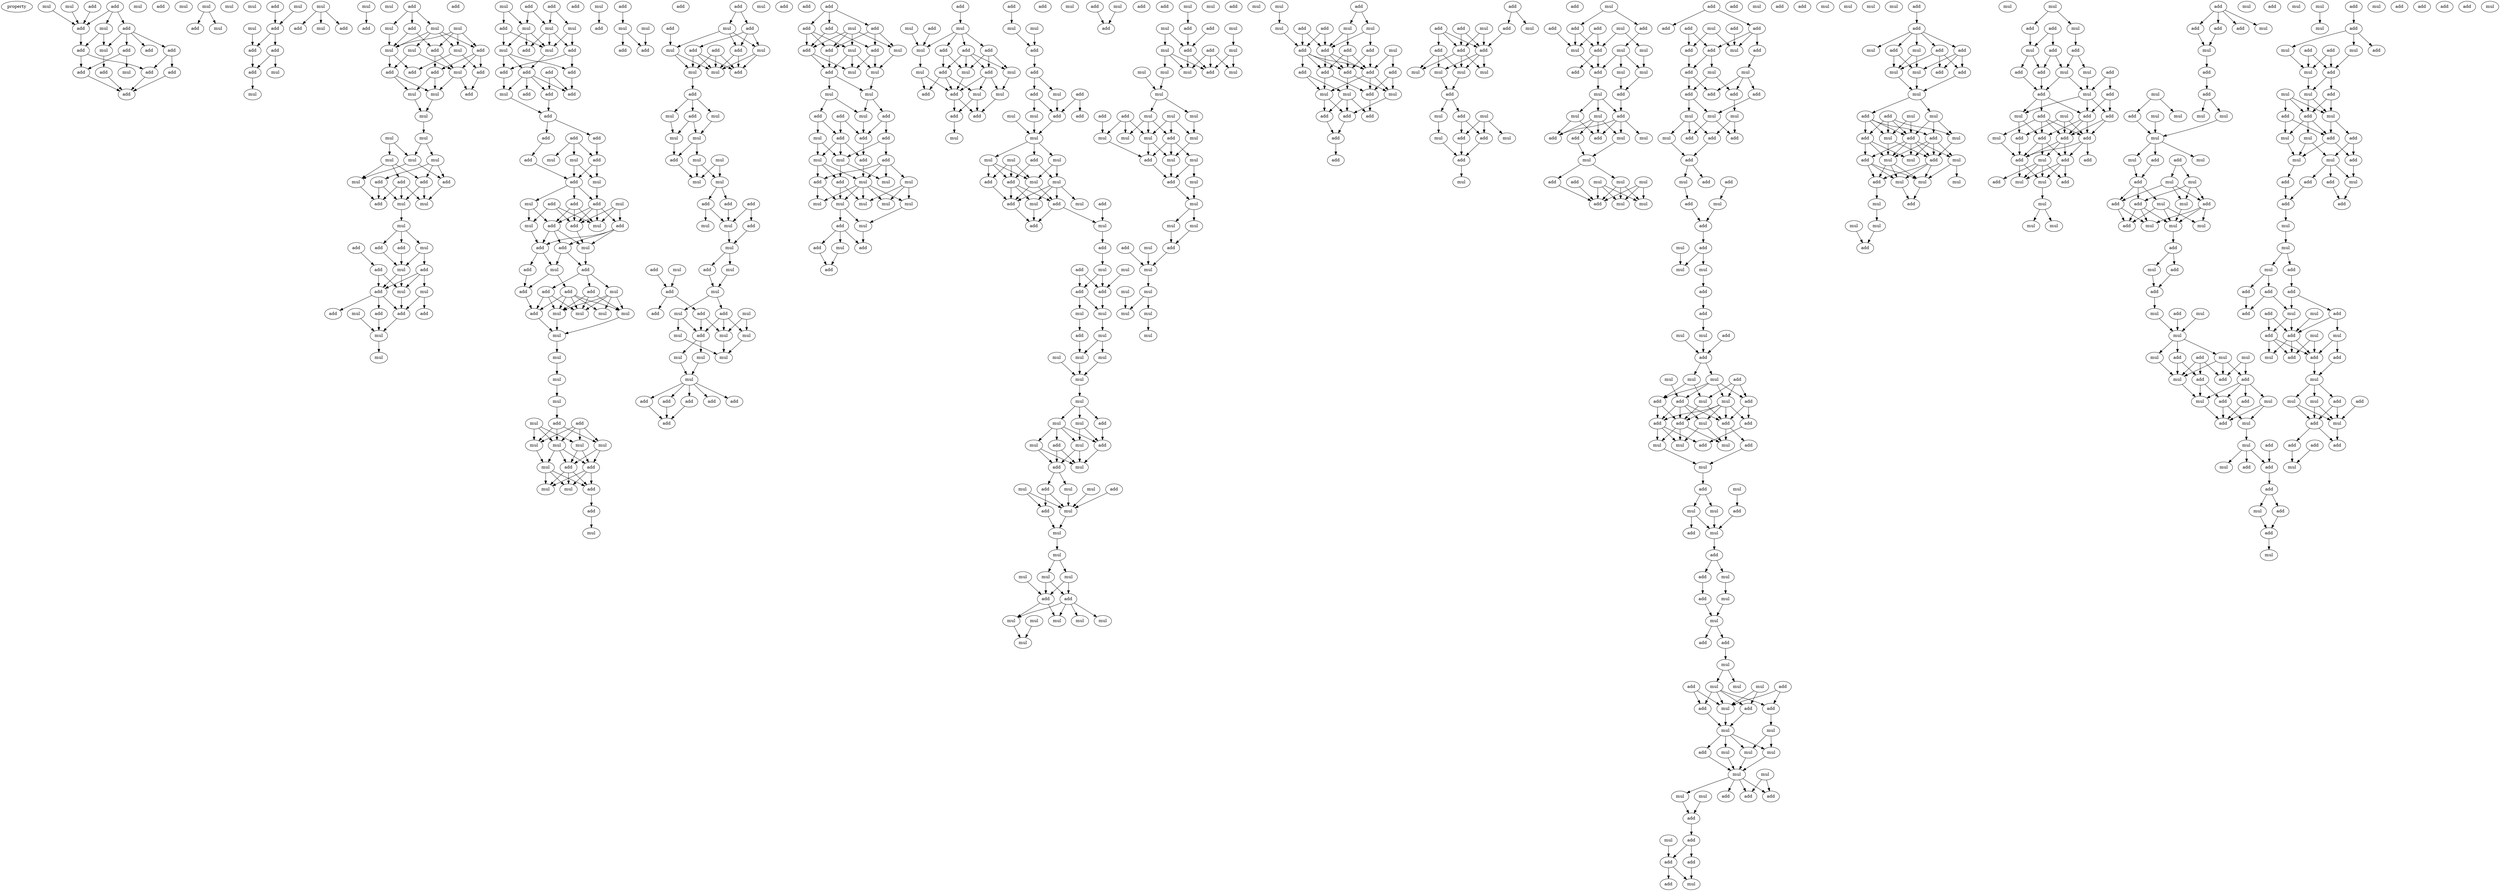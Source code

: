 digraph {
    node [fontcolor=black]
    property [mul=2,lf=1.5]
    0 [ label = add ];
    1 [ label = add ];
    2 [ label = mul ];
    3 [ label = mul ];
    4 [ label = mul ];
    5 [ label = add ];
    6 [ label = mul ];
    7 [ label = add ];
    8 [ label = add ];
    9 [ label = mul ];
    10 [ label = add ];
    11 [ label = add ];
    12 [ label = add ];
    13 [ label = mul ];
    14 [ label = add ];
    15 [ label = add ];
    16 [ label = add ];
    17 [ label = add ];
    18 [ label = add ];
    19 [ label = add ];
    20 [ label = mul ];
    21 [ label = mul ];
    22 [ label = add ];
    23 [ label = mul ];
    24 [ label = mul ];
    25 [ label = mul ];
    26 [ label = add ];
    27 [ label = mul ];
    28 [ label = mul ];
    29 [ label = add ];
    30 [ label = add ];
    31 [ label = add ];
    32 [ label = add ];
    33 [ label = mul ];
    34 [ label = mul ];
    35 [ label = mul ];
    36 [ label = add ];
    37 [ label = mul ];
    38 [ label = add ];
    39 [ label = mul ];
    40 [ label = add ];
    41 [ label = mul ];
    42 [ label = add ];
    43 [ label = add ];
    44 [ label = mul ];
    45 [ label = mul ];
    46 [ label = mul ];
    47 [ label = mul ];
    48 [ label = add ];
    49 [ label = add ];
    50 [ label = mul ];
    51 [ label = mul ];
    52 [ label = add ];
    53 [ label = add ];
    54 [ label = add ];
    55 [ label = add ];
    56 [ label = mul ];
    57 [ label = add ];
    58 [ label = mul ];
    59 [ label = mul ];
    60 [ label = mul ];
    61 [ label = mul ];
    62 [ label = mul ];
    63 [ label = mul ];
    64 [ label = mul ];
    65 [ label = mul ];
    66 [ label = add ];
    67 [ label = add ];
    68 [ label = mul ];
    69 [ label = add ];
    70 [ label = add ];
    71 [ label = mul ];
    72 [ label = add ];
    73 [ label = mul ];
    74 [ label = mul ];
    75 [ label = mul ];
    76 [ label = add ];
    77 [ label = add ];
    78 [ label = add ];
    79 [ label = add ];
    80 [ label = add ];
    81 [ label = mul ];
    82 [ label = add ];
    83 [ label = mul ];
    84 [ label = mul ];
    85 [ label = add ];
    86 [ label = mul ];
    87 [ label = add ];
    88 [ label = add ];
    89 [ label = add ];
    90 [ label = add ];
    91 [ label = mul ];
    92 [ label = mul ];
    93 [ label = mul ];
    94 [ label = add ];
    95 [ label = add ];
    96 [ label = mul ];
    97 [ label = add ];
    98 [ label = mul ];
    99 [ label = mul ];
    100 [ label = mul ];
    101 [ label = mul ];
    102 [ label = add ];
    103 [ label = add ];
    104 [ label = add ];
    105 [ label = add ];
    106 [ label = add ];
    107 [ label = add ];
    108 [ label = add ];
    109 [ label = add ];
    110 [ label = mul ];
    111 [ label = add ];
    112 [ label = add ];
    113 [ label = add ];
    114 [ label = add ];
    115 [ label = add ];
    116 [ label = mul ];
    117 [ label = add ];
    118 [ label = add ];
    119 [ label = mul ];
    120 [ label = mul ];
    121 [ label = add ];
    122 [ label = add ];
    123 [ label = mul ];
    124 [ label = mul ];
    125 [ label = add ];
    126 [ label = add ];
    127 [ label = add ];
    128 [ label = mul ];
    129 [ label = add ];
    130 [ label = add ];
    131 [ label = mul ];
    132 [ label = add ];
    133 [ label = add ];
    134 [ label = mul ];
    135 [ label = add ];
    136 [ label = add ];
    137 [ label = mul ];
    138 [ label = add ];
    139 [ label = add ];
    140 [ label = add ];
    141 [ label = add ];
    142 [ label = mul ];
    143 [ label = mul ];
    144 [ label = mul ];
    145 [ label = add ];
    146 [ label = mul ];
    147 [ label = mul ];
    148 [ label = mul ];
    149 [ label = add ];
    150 [ label = mul ];
    151 [ label = mul ];
    152 [ label = add ];
    153 [ label = mul ];
    154 [ label = mul ];
    155 [ label = mul ];
    156 [ label = add ];
    157 [ label = add ];
    158 [ label = mul ];
    159 [ label = mul ];
    160 [ label = mul ];
    161 [ label = mul ];
    162 [ label = add ];
    163 [ label = add ];
    164 [ label = mul ];
    165 [ label = mul ];
    166 [ label = mul ];
    167 [ label = add ];
    168 [ label = add ];
    169 [ label = mul ];
    170 [ label = add ];
    171 [ label = add ];
    172 [ label = mul ];
    173 [ label = mul ];
    174 [ label = add ];
    175 [ label = add ];
    176 [ label = add ];
    177 [ label = add ];
    178 [ label = mul ];
    179 [ label = add ];
    180 [ label = add ];
    181 [ label = mul ];
    182 [ label = add ];
    183 [ label = add ];
    184 [ label = mul ];
    185 [ label = mul ];
    186 [ label = mul ];
    187 [ label = add ];
    188 [ label = add ];
    189 [ label = mul ];
    190 [ label = mul ];
    191 [ label = add ];
    192 [ label = mul ];
    193 [ label = mul ];
    194 [ label = mul ];
    195 [ label = mul ];
    196 [ label = add ];
    197 [ label = add ];
    198 [ label = mul ];
    199 [ label = mul ];
    200 [ label = mul ];
    201 [ label = add ];
    202 [ label = add ];
    203 [ label = add ];
    204 [ label = add ];
    205 [ label = mul ];
    206 [ label = add ];
    207 [ label = mul ];
    208 [ label = mul ];
    209 [ label = add ];
    210 [ label = add ];
    211 [ label = mul ];
    212 [ label = mul ];
    213 [ label = add ];
    214 [ label = mul ];
    215 [ label = add ];
    216 [ label = mul ];
    217 [ label = add ];
    218 [ label = mul ];
    219 [ label = add ];
    220 [ label = add ];
    221 [ label = mul ];
    222 [ label = mul ];
    223 [ label = mul ];
    224 [ label = mul ];
    225 [ label = mul ];
    226 [ label = mul ];
    227 [ label = mul ];
    228 [ label = add ];
    229 [ label = add ];
    230 [ label = add ];
    231 [ label = add ];
    232 [ label = add ];
    233 [ label = add ];
    234 [ label = add ];
    235 [ label = add ];
    236 [ label = add ];
    237 [ label = mul ];
    238 [ label = add ];
    239 [ label = add ];
    240 [ label = add ];
    241 [ label = mul ];
    242 [ label = mul ];
    243 [ label = add ];
    244 [ label = add ];
    245 [ label = mul ];
    246 [ label = mul ];
    247 [ label = mul ];
    248 [ label = mul ];
    249 [ label = mul ];
    250 [ label = add ];
    251 [ label = add ];
    252 [ label = add ];
    253 [ label = mul ];
    254 [ label = add ];
    255 [ label = add ];
    256 [ label = add ];
    257 [ label = mul ];
    258 [ label = add ];
    259 [ label = add ];
    260 [ label = mul ];
    261 [ label = add ];
    262 [ label = mul ];
    263 [ label = add ];
    264 [ label = mul ];
    265 [ label = mul ];
    266 [ label = mul ];
    267 [ label = mul ];
    268 [ label = mul ];
    269 [ label = mul ];
    270 [ label = mul ];
    271 [ label = mul ];
    272 [ label = add ];
    273 [ label = mul ];
    274 [ label = add ];
    275 [ label = add ];
    276 [ label = add ];
    277 [ label = add ];
    278 [ label = add ];
    279 [ label = mul ];
    280 [ label = mul ];
    281 [ label = add ];
    282 [ label = add ];
    283 [ label = mul ];
    284 [ label = add ];
    285 [ label = add ];
    286 [ label = mul ];
    287 [ label = mul ];
    288 [ label = mul ];
    289 [ label = add ];
    290 [ label = add ];
    291 [ label = add ];
    292 [ label = mul ];
    293 [ label = mul ];
    294 [ label = add ];
    295 [ label = add ];
    296 [ label = add ];
    297 [ label = add ];
    298 [ label = mul ];
    299 [ label = mul ];
    300 [ label = mul ];
    301 [ label = mul ];
    302 [ label = add ];
    303 [ label = add ];
    304 [ label = mul ];
    305 [ label = add ];
    306 [ label = mul ];
    307 [ label = add ];
    308 [ label = add ];
    309 [ label = add ];
    310 [ label = mul ];
    311 [ label = mul ];
    312 [ label = add ];
    313 [ label = add ];
    314 [ label = mul ];
    315 [ label = mul ];
    316 [ label = mul ];
    317 [ label = mul ];
    318 [ label = add ];
    319 [ label = mul ];
    320 [ label = mul ];
    321 [ label = add ];
    322 [ label = add ];
    323 [ label = add ];
    324 [ label = add ];
    325 [ label = mul ];
    326 [ label = mul ];
    327 [ label = add ];
    328 [ label = add ];
    329 [ label = mul ];
    330 [ label = add ];
    331 [ label = add ];
    332 [ label = mul ];
    333 [ label = mul ];
    334 [ label = add ];
    335 [ label = add ];
    336 [ label = mul ];
    337 [ label = mul ];
    338 [ label = mul ];
    339 [ label = add ];
    340 [ label = mul ];
    341 [ label = mul ];
    342 [ label = add ];
    343 [ label = mul ];
    344 [ label = mul ];
    345 [ label = mul ];
    346 [ label = mul ];
    347 [ label = add ];
    348 [ label = mul ];
    349 [ label = add ];
    350 [ label = mul ];
    351 [ label = add ];
    352 [ label = mul ];
    353 [ label = mul ];
    354 [ label = add ];
    355 [ label = add ];
    356 [ label = mul ];
    357 [ label = mul ];
    358 [ label = add ];
    359 [ label = mul ];
    360 [ label = add ];
    361 [ label = mul ];
    362 [ label = mul ];
    363 [ label = add ];
    364 [ label = mul ];
    365 [ label = mul ];
    366 [ label = mul ];
    367 [ label = mul ];
    368 [ label = add ];
    369 [ label = add ];
    370 [ label = mul ];
    371 [ label = mul ];
    372 [ label = mul ];
    373 [ label = mul ];
    374 [ label = mul ];
    375 [ label = mul ];
    376 [ label = mul ];
    377 [ label = mul ];
    378 [ label = mul ];
    379 [ label = add ];
    380 [ label = add ];
    381 [ label = mul ];
    382 [ label = add ];
    383 [ label = add ];
    384 [ label = mul ];
    385 [ label = mul ];
    386 [ label = mul ];
    387 [ label = mul ];
    388 [ label = add ];
    389 [ label = mul ];
    390 [ label = mul ];
    391 [ label = add ];
    392 [ label = mul ];
    393 [ label = mul ];
    394 [ label = mul ];
    395 [ label = add ];
    396 [ label = mul ];
    397 [ label = mul ];
    398 [ label = mul ];
    399 [ label = add ];
    400 [ label = mul ];
    401 [ label = mul ];
    402 [ label = mul ];
    403 [ label = add ];
    404 [ label = mul ];
    405 [ label = add ];
    406 [ label = mul ];
    407 [ label = mul ];
    408 [ label = mul ];
    409 [ label = mul ];
    410 [ label = add ];
    411 [ label = mul ];
    412 [ label = add ];
    413 [ label = add ];
    414 [ label = mul ];
    415 [ label = mul ];
    416 [ label = mul ];
    417 [ label = mul ];
    418 [ label = mul ];
    419 [ label = mul ];
    420 [ label = mul ];
    421 [ label = mul ];
    422 [ label = add ];
    423 [ label = mul ];
    424 [ label = add ];
    425 [ label = mul ];
    426 [ label = mul ];
    427 [ label = add ];
    428 [ label = add ];
    429 [ label = add ];
    430 [ label = mul ];
    431 [ label = add ];
    432 [ label = add ];
    433 [ label = add ];
    434 [ label = add ];
    435 [ label = add ];
    436 [ label = add ];
    437 [ label = add ];
    438 [ label = mul ];
    439 [ label = mul ];
    440 [ label = mul ];
    441 [ label = add ];
    442 [ label = add ];
    443 [ label = add ];
    444 [ label = add ];
    445 [ label = add ];
    446 [ label = add ];
    447 [ label = add ];
    448 [ label = add ];
    449 [ label = add ];
    450 [ label = mul ];
    451 [ label = mul ];
    452 [ label = add ];
    453 [ label = add ];
    454 [ label = add ];
    455 [ label = add ];
    456 [ label = mul ];
    457 [ label = mul ];
    458 [ label = mul ];
    459 [ label = mul ];
    460 [ label = add ];
    461 [ label = mul ];
    462 [ label = mul ];
    463 [ label = add ];
    464 [ label = mul ];
    465 [ label = add ];
    466 [ label = mul ];
    467 [ label = add ];
    468 [ label = add ];
    469 [ label = add ];
    470 [ label = mul ];
    471 [ label = mul ];
    472 [ label = add ];
    473 [ label = add ];
    474 [ label = add ];
    475 [ label = add ];
    476 [ label = mul ];
    477 [ label = mul ];
    478 [ label = mul ];
    479 [ label = mul ];
    480 [ label = add ];
    481 [ label = add ];
    482 [ label = mul ];
    483 [ label = add ];
    484 [ label = mul ];
    485 [ label = mul ];
    486 [ label = add ];
    487 [ label = mul ];
    488 [ label = mul ];
    489 [ label = add ];
    490 [ label = add ];
    491 [ label = mul ];
    492 [ label = add ];
    493 [ label = add ];
    494 [ label = mul ];
    495 [ label = mul ];
    496 [ label = mul ];
    497 [ label = add ];
    498 [ label = mul ];
    499 [ label = mul ];
    500 [ label = add ];
    501 [ label = mul ];
    502 [ label = add ];
    503 [ label = mul ];
    504 [ label = add ];
    505 [ label = add ];
    506 [ label = add ];
    507 [ label = add ];
    508 [ label = add ];
    509 [ label = mul ];
    510 [ label = add ];
    511 [ label = add ];
    512 [ label = add ];
    513 [ label = mul ];
    514 [ label = add ];
    515 [ label = mul ];
    516 [ label = mul ];
    517 [ label = add ];
    518 [ label = add ];
    519 [ label = add ];
    520 [ label = add ];
    521 [ label = add ];
    522 [ label = mul ];
    523 [ label = mul ];
    524 [ label = mul ];
    525 [ label = add ];
    526 [ label = add ];
    527 [ label = mul ];
    528 [ label = add ];
    529 [ label = add ];
    530 [ label = mul ];
    531 [ label = add ];
    532 [ label = add ];
    533 [ label = add ];
    534 [ label = mul ];
    535 [ label = add ];
    536 [ label = mul ];
    537 [ label = add ];
    538 [ label = add ];
    539 [ label = mul ];
    540 [ label = mul ];
    541 [ label = mul ];
    542 [ label = add ];
    543 [ label = add ];
    544 [ label = mul ];
    545 [ label = mul ];
    546 [ label = add ];
    547 [ label = add ];
    548 [ label = add ];
    549 [ label = mul ];
    550 [ label = add ];
    551 [ label = mul ];
    552 [ label = mul ];
    553 [ label = mul ];
    554 [ label = mul ];
    555 [ label = add ];
    556 [ label = add ];
    557 [ label = add ];
    558 [ label = add ];
    559 [ label = add ];
    560 [ label = mul ];
    561 [ label = add ];
    562 [ label = add ];
    563 [ label = add ];
    564 [ label = mul ];
    565 [ label = mul ];
    566 [ label = mul ];
    567 [ label = add ];
    568 [ label = mul ];
    569 [ label = mul ];
    570 [ label = add ];
    571 [ label = mul ];
    572 [ label = mul ];
    573 [ label = add ];
    574 [ label = mul ];
    575 [ label = add ];
    576 [ label = mul ];
    577 [ label = add ];
    578 [ label = mul ];
    579 [ label = add ];
    580 [ label = add ];
    581 [ label = mul ];
    582 [ label = mul ];
    583 [ label = mul ];
    584 [ label = add ];
    585 [ label = add ];
    586 [ label = mul ];
    587 [ label = mul ];
    588 [ label = mul ];
    589 [ label = add ];
    590 [ label = mul ];
    591 [ label = mul ];
    592 [ label = add ];
    593 [ label = add ];
    594 [ label = mul ];
    595 [ label = add ];
    596 [ label = add ];
    597 [ label = mul ];
    598 [ label = mul ];
    599 [ label = add ];
    600 [ label = mul ];
    601 [ label = mul ];
    602 [ label = mul ];
    603 [ label = mul ];
    604 [ label = mul ];
    605 [ label = mul ];
    606 [ label = mul ];
    607 [ label = add ];
    608 [ label = add ];
    609 [ label = add ];
    610 [ label = add ];
    611 [ label = mul ];
    612 [ label = mul ];
    613 [ label = add ];
    614 [ label = add ];
    615 [ label = add ];
    616 [ label = mul ];
    617 [ label = add ];
    618 [ label = add ];
    619 [ label = add ];
    620 [ label = mul ];
    621 [ label = mul ];
    622 [ label = add ];
    623 [ label = add ];
    624 [ label = add ];
    625 [ label = add ];
    626 [ label = mul ];
    627 [ label = add ];
    628 [ label = mul ];
    629 [ label = mul ];
    630 [ label = add ];
    631 [ label = add ];
    632 [ label = mul ];
    633 [ label = mul ];
    634 [ label = mul ];
    635 [ label = mul ];
    636 [ label = add ];
    637 [ label = add ];
    638 [ label = mul ];
    639 [ label = add ];
    640 [ label = mul ];
    641 [ label = add ];
    642 [ label = mul ];
    643 [ label = mul ];
    644 [ label = add ];
    645 [ label = add ];
    646 [ label = mul ];
    647 [ label = mul ];
    648 [ label = mul ];
    649 [ label = add ];
    650 [ label = mul ];
    651 [ label = mul ];
    652 [ label = mul ];
    653 [ label = add ];
    654 [ label = mul ];
    655 [ label = add ];
    656 [ label = add ];
    657 [ label = mul ];
    658 [ label = add ];
    659 [ label = add ];
    660 [ label = mul ];
    661 [ label = add ];
    662 [ label = mul ];
    663 [ label = add ];
    664 [ label = add ];
    665 [ label = mul ];
    666 [ label = mul ];
    667 [ label = add ];
    668 [ label = add ];
    669 [ label = mul ];
    670 [ label = add ];
    671 [ label = add ];
    672 [ label = mul ];
    673 [ label = add ];
    674 [ label = add ];
    675 [ label = mul ];
    676 [ label = add ];
    677 [ label = add ];
    678 [ label = add ];
    679 [ label = add ];
    680 [ label = add ];
    681 [ label = add ];
    682 [ label = mul ];
    683 [ label = mul ];
    684 [ label = add ];
    685 [ label = add ];
    686 [ label = mul ];
    687 [ label = mul ];
    688 [ label = mul ];
    689 [ label = mul ];
    690 [ label = add ];
    691 [ label = add ];
    692 [ label = add ];
    693 [ label = mul ];
    694 [ label = add ];
    695 [ label = mul ];
    696 [ label = add ];
    697 [ label = add ];
    698 [ label = mul ];
    699 [ label = mul ];
    700 [ label = add ];
    701 [ label = mul ];
    702 [ label = mul ];
    703 [ label = mul ];
    704 [ label = mul ];
    705 [ label = mul ];
    706 [ label = mul ];
    707 [ label = add ];
    708 [ label = add ];
    709 [ label = add ];
    710 [ label = mul ];
    711 [ label = mul ];
    712 [ label = mul ];
    713 [ label = add ];
    714 [ label = add ];
    715 [ label = add ];
    716 [ label = mul ];
    717 [ label = mul ];
    718 [ label = mul ];
    719 [ label = mul ];
    720 [ label = add ];
    721 [ label = add ];
    722 [ label = mul ];
    723 [ label = add ];
    724 [ label = add ];
    725 [ label = mul ];
    726 [ label = mul ];
    727 [ label = add ];
    728 [ label = add ];
    729 [ label = mul ];
    730 [ label = mul ];
    731 [ label = add ];
    732 [ label = mul ];
    733 [ label = add ];
    734 [ label = mul ];
    735 [ label = mul ];
    736 [ label = add ];
    737 [ label = mul ];
    738 [ label = add ];
    739 [ label = add ];
    740 [ label = mul ];
    741 [ label = add ];
    742 [ label = mul ];
    743 [ label = mul ];
    744 [ label = add ];
    745 [ label = mul ];
    746 [ label = add ];
    747 [ label = mul ];
    748 [ label = add ];
    749 [ label = add ];
    750 [ label = add ];
    751 [ label = mul ];
    752 [ label = add ];
    753 [ label = mul ];
    754 [ label = add ];
    755 [ label = add ];
    756 [ label = mul ];
    757 [ label = mul ];
    758 [ label = mul ];
    759 [ label = add ];
    760 [ label = add ];
    761 [ label = add ];
    762 [ label = mul ];
    763 [ label = add ];
    764 [ label = mul ];
    765 [ label = add ];
    766 [ label = mul ];
    767 [ label = add ];
    768 [ label = mul ];
    769 [ label = add ];
    770 [ label = mul ];
    771 [ label = add ];
    772 [ label = add ];
    773 [ label = mul ];
    774 [ label = add ];
    775 [ label = mul ];
    776 [ label = mul ];
    777 [ label = add ];
    778 [ label = mul ];
    779 [ label = add ];
    780 [ label = mul ];
    781 [ label = add ];
    782 [ label = add ];
    783 [ label = mul ];
    784 [ label = add ];
    785 [ label = add ];
    786 [ label = add ];
    787 [ label = mul ];
    788 [ label = mul ];
    789 [ label = add ];
    790 [ label = mul ];
    791 [ label = add ];
    792 [ label = mul ];
    793 [ label = add ];
    794 [ label = add ];
    795 [ label = add ];
    796 [ label = add ];
    797 [ label = add ];
    798 [ label = mul ];
    799 [ label = add ];
    800 [ label = mul ];
    801 [ label = add ];
    802 [ label = add ];
    803 [ label = add ];
    804 [ label = mul ];
    805 [ label = mul ];
    806 [ label = add ];
    807 [ label = add ];
    808 [ label = add ];
    809 [ label = mul ];
    810 [ label = mul ];
    811 [ label = add ];
    812 [ label = add ];
    813 [ label = mul ];
    814 [ label = mul ];
    815 [ label = add ];
    816 [ label = mul ];
    817 [ label = add ];
    818 [ label = add ];
    819 [ label = add ];
    820 [ label = add ];
    821 [ label = add ];
    822 [ label = mul ];
    823 [ label = mul ];
    0 -> 5 [ name = 0 ];
    0 -> 6 [ name = 1 ];
    0 -> 7 [ name = 2 ];
    1 -> 7 [ name = 3 ];
    3 -> 7 [ name = 4 ];
    4 -> 7 [ name = 5 ];
    5 -> 8 [ name = 6 ];
    5 -> 9 [ name = 7 ];
    5 -> 10 [ name = 8 ];
    5 -> 12 [ name = 9 ];
    6 -> 9 [ name = 10 ];
    6 -> 11 [ name = 11 ];
    7 -> 11 [ name = 12 ];
    8 -> 13 [ name = 13 ];
    8 -> 16 [ name = 14 ];
    9 -> 17 [ name = 15 ];
    10 -> 14 [ name = 16 ];
    10 -> 15 [ name = 17 ];
    11 -> 14 [ name = 18 ];
    11 -> 16 [ name = 19 ];
    14 -> 18 [ name = 20 ];
    15 -> 18 [ name = 21 ];
    16 -> 18 [ name = 22 ];
    17 -> 18 [ name = 23 ];
    21 -> 22 [ name = 24 ];
    21 -> 24 [ name = 25 ];
    26 -> 29 [ name = 26 ];
    27 -> 29 [ name = 27 ];
    28 -> 30 [ name = 28 ];
    29 -> 30 [ name = 29 ];
    29 -> 31 [ name = 30 ];
    30 -> 32 [ name = 31 ];
    31 -> 32 [ name = 32 ];
    31 -> 33 [ name = 33 ];
    32 -> 35 [ name = 34 ];
    34 -> 36 [ name = 35 ];
    34 -> 37 [ name = 36 ];
    34 -> 38 [ name = 37 ];
    39 -> 40 [ name = 38 ];
    42 -> 43 [ name = 39 ];
    42 -> 44 [ name = 40 ];
    42 -> 46 [ name = 41 ];
    43 -> 48 [ name = 42 ];
    43 -> 51 [ name = 43 ];
    44 -> 51 [ name = 44 ];
    45 -> 48 [ name = 45 ];
    45 -> 49 [ name = 46 ];
    45 -> 50 [ name = 47 ];
    45 -> 51 [ name = 48 ];
    46 -> 47 [ name = 49 ];
    46 -> 49 [ name = 50 ];
    46 -> 50 [ name = 51 ];
    46 -> 51 [ name = 52 ];
    47 -> 55 [ name = 53 ];
    47 -> 56 [ name = 54 ];
    48 -> 54 [ name = 55 ];
    48 -> 56 [ name = 56 ];
    49 -> 52 [ name = 57 ];
    49 -> 54 [ name = 58 ];
    49 -> 56 [ name = 59 ];
    50 -> 52 [ name = 60 ];
    50 -> 53 [ name = 61 ];
    51 -> 53 [ name = 62 ];
    51 -> 55 [ name = 63 ];
    52 -> 57 [ name = 64 ];
    54 -> 58 [ name = 65 ];
    54 -> 59 [ name = 66 ];
    55 -> 58 [ name = 67 ];
    55 -> 59 [ name = 68 ];
    56 -> 57 [ name = 69 ];
    56 -> 58 [ name = 70 ];
    58 -> 60 [ name = 71 ];
    59 -> 60 [ name = 72 ];
    60 -> 62 [ name = 73 ];
    61 -> 63 [ name = 74 ];
    61 -> 64 [ name = 75 ];
    62 -> 64 [ name = 76 ];
    62 -> 65 [ name = 77 ];
    63 -> 66 [ name = 78 ];
    63 -> 67 [ name = 79 ];
    63 -> 68 [ name = 80 ];
    64 -> 68 [ name = 81 ];
    64 -> 69 [ name = 82 ];
    65 -> 66 [ name = 83 ];
    65 -> 69 [ name = 84 ];
    65 -> 70 [ name = 85 ];
    66 -> 71 [ name = 86 ];
    66 -> 73 [ name = 87 ];
    67 -> 71 [ name = 88 ];
    67 -> 72 [ name = 89 ];
    67 -> 73 [ name = 90 ];
    68 -> 72 [ name = 91 ];
    69 -> 71 [ name = 92 ];
    70 -> 72 [ name = 93 ];
    70 -> 73 [ name = 94 ];
    73 -> 74 [ name = 95 ];
    74 -> 75 [ name = 96 ];
    74 -> 77 [ name = 97 ];
    74 -> 79 [ name = 98 ];
    75 -> 80 [ name = 99 ];
    75 -> 81 [ name = 100 ];
    76 -> 82 [ name = 101 ];
    77 -> 81 [ name = 102 ];
    79 -> 81 [ name = 103 ];
    80 -> 83 [ name = 104 ];
    80 -> 84 [ name = 105 ];
    80 -> 85 [ name = 106 ];
    81 -> 84 [ name = 107 ];
    81 -> 85 [ name = 108 ];
    82 -> 84 [ name = 109 ];
    82 -> 85 [ name = 110 ];
    83 -> 88 [ name = 111 ];
    83 -> 89 [ name = 112 ];
    84 -> 89 [ name = 113 ];
    85 -> 87 [ name = 114 ];
    85 -> 89 [ name = 115 ];
    85 -> 90 [ name = 116 ];
    86 -> 91 [ name = 117 ];
    87 -> 91 [ name = 118 ];
    89 -> 91 [ name = 119 ];
    91 -> 92 [ name = 120 ];
    93 -> 96 [ name = 121 ];
    93 -> 97 [ name = 122 ];
    94 -> 98 [ name = 123 ];
    94 -> 99 [ name = 124 ];
    95 -> 96 [ name = 125 ];
    95 -> 98 [ name = 126 ];
    96 -> 100 [ name = 127 ];
    96 -> 101 [ name = 128 ];
    96 -> 102 [ name = 129 ];
    97 -> 100 [ name = 130 ];
    97 -> 101 [ name = 131 ];
    98 -> 101 [ name = 132 ];
    98 -> 102 [ name = 133 ];
    98 -> 103 [ name = 134 ];
    99 -> 101 [ name = 135 ];
    99 -> 103 [ name = 136 ];
    100 -> 104 [ name = 137 ];
    100 -> 105 [ name = 138 ];
    100 -> 107 [ name = 139 ];
    101 -> 107 [ name = 140 ];
    103 -> 104 [ name = 141 ];
    103 -> 105 [ name = 142 ];
    104 -> 110 [ name = 143 ];
    105 -> 109 [ name = 144 ];
    106 -> 108 [ name = 145 ];
    106 -> 109 [ name = 146 ];
    107 -> 108 [ name = 147 ];
    107 -> 109 [ name = 148 ];
    107 -> 110 [ name = 149 ];
    107 -> 111 [ name = 150 ];
    108 -> 112 [ name = 151 ];
    110 -> 112 [ name = 152 ];
    112 -> 113 [ name = 153 ];
    112 -> 114 [ name = 154 ];
    113 -> 117 [ name = 155 ];
    114 -> 118 [ name = 156 ];
    115 -> 116 [ name = 157 ];
    115 -> 117 [ name = 158 ];
    115 -> 119 [ name = 159 ];
    116 -> 120 [ name = 160 ];
    116 -> 121 [ name = 161 ];
    117 -> 120 [ name = 162 ];
    117 -> 121 [ name = 163 ];
    118 -> 121 [ name = 164 ];
    120 -> 125 [ name = 165 ];
    121 -> 122 [ name = 166 ];
    121 -> 124 [ name = 167 ];
    121 -> 125 [ name = 168 ];
    122 -> 127 [ name = 169 ];
    122 -> 129 [ name = 170 ];
    122 -> 131 [ name = 171 ];
    123 -> 127 [ name = 172 ];
    123 -> 130 [ name = 173 ];
    123 -> 131 [ name = 174 ];
    124 -> 128 [ name = 175 ];
    124 -> 129 [ name = 176 ];
    125 -> 127 [ name = 177 ];
    125 -> 129 [ name = 178 ];
    125 -> 130 [ name = 179 ];
    125 -> 131 [ name = 180 ];
    126 -> 127 [ name = 181 ];
    126 -> 128 [ name = 182 ];
    126 -> 131 [ name = 183 ];
    127 -> 134 [ name = 184 ];
    128 -> 132 [ name = 185 ];
    129 -> 132 [ name = 186 ];
    129 -> 133 [ name = 187 ];
    129 -> 134 [ name = 188 ];
    130 -> 132 [ name = 189 ];
    130 -> 133 [ name = 190 ];
    130 -> 134 [ name = 191 ];
    132 -> 136 [ name = 192 ];
    132 -> 137 [ name = 193 ];
    133 -> 135 [ name = 194 ];
    133 -> 137 [ name = 195 ];
    134 -> 135 [ name = 196 ];
    135 -> 138 [ name = 197 ];
    135 -> 139 [ name = 198 ];
    135 -> 142 [ name = 199 ];
    136 -> 140 [ name = 200 ];
    137 -> 140 [ name = 201 ];
    137 -> 141 [ name = 202 ];
    138 -> 143 [ name = 203 ];
    138 -> 145 [ name = 204 ];
    138 -> 147 [ name = 205 ];
    139 -> 143 [ name = 206 ];
    139 -> 144 [ name = 207 ];
    139 -> 147 [ name = 208 ];
    140 -> 145 [ name = 209 ];
    141 -> 143 [ name = 210 ];
    141 -> 144 [ name = 211 ];
    141 -> 145 [ name = 212 ];
    141 -> 146 [ name = 213 ];
    141 -> 147 [ name = 214 ];
    142 -> 143 [ name = 215 ];
    142 -> 144 [ name = 216 ];
    142 -> 146 [ name = 217 ];
    142 -> 147 [ name = 218 ];
    144 -> 148 [ name = 219 ];
    145 -> 148 [ name = 220 ];
    147 -> 148 [ name = 221 ];
    148 -> 150 [ name = 222 ];
    150 -> 153 [ name = 223 ];
    151 -> 152 [ name = 224 ];
    153 -> 154 [ name = 225 ];
    154 -> 156 [ name = 226 ];
    155 -> 158 [ name = 227 ];
    155 -> 159 [ name = 228 ];
    155 -> 160 [ name = 229 ];
    156 -> 159 [ name = 230 ];
    156 -> 160 [ name = 231 ];
    156 -> 161 [ name = 232 ];
    157 -> 158 [ name = 233 ];
    157 -> 159 [ name = 234 ];
    157 -> 160 [ name = 235 ];
    157 -> 161 [ name = 236 ];
    158 -> 162 [ name = 237 ];
    158 -> 163 [ name = 238 ];
    159 -> 162 [ name = 239 ];
    159 -> 163 [ name = 240 ];
    159 -> 164 [ name = 241 ];
    160 -> 164 [ name = 242 ];
    161 -> 162 [ name = 243 ];
    161 -> 163 [ name = 244 ];
    162 -> 165 [ name = 245 ];
    162 -> 166 [ name = 246 ];
    162 -> 167 [ name = 247 ];
    163 -> 165 [ name = 248 ];
    163 -> 166 [ name = 249 ];
    163 -> 167 [ name = 250 ];
    164 -> 165 [ name = 251 ];
    164 -> 166 [ name = 252 ];
    164 -> 167 [ name = 253 ];
    167 -> 168 [ name = 254 ];
    168 -> 169 [ name = 255 ];
    170 -> 173 [ name = 256 ];
    172 -> 175 [ name = 257 ];
    173 -> 174 [ name = 258 ];
    173 -> 175 [ name = 259 ];
    176 -> 178 [ name = 260 ];
    176 -> 179 [ name = 261 ];
    177 -> 181 [ name = 262 ];
    178 -> 180 [ name = 263 ];
    178 -> 181 [ name = 264 ];
    178 -> 184 [ name = 265 ];
    179 -> 180 [ name = 266 ];
    179 -> 183 [ name = 267 ];
    179 -> 184 [ name = 268 ];
    180 -> 185 [ name = 269 ];
    180 -> 187 [ name = 270 ];
    181 -> 185 [ name = 271 ];
    181 -> 186 [ name = 272 ];
    182 -> 185 [ name = 273 ];
    182 -> 186 [ name = 274 ];
    182 -> 187 [ name = 275 ];
    183 -> 185 [ name = 276 ];
    183 -> 186 [ name = 277 ];
    183 -> 187 [ name = 278 ];
    184 -> 185 [ name = 279 ];
    184 -> 187 [ name = 280 ];
    186 -> 188 [ name = 281 ];
    188 -> 189 [ name = 282 ];
    188 -> 191 [ name = 283 ];
    188 -> 192 [ name = 284 ];
    189 -> 194 [ name = 285 ];
    191 -> 193 [ name = 286 ];
    191 -> 194 [ name = 287 ];
    192 -> 193 [ name = 288 ];
    193 -> 196 [ name = 289 ];
    194 -> 196 [ name = 290 ];
    194 -> 198 [ name = 291 ];
    195 -> 199 [ name = 292 ];
    195 -> 200 [ name = 293 ];
    196 -> 200 [ name = 294 ];
    198 -> 199 [ name = 295 ];
    198 -> 200 [ name = 296 ];
    199 -> 201 [ name = 297 ];
    199 -> 203 [ name = 298 ];
    201 -> 207 [ name = 299 ];
    202 -> 204 [ name = 300 ];
    202 -> 207 [ name = 301 ];
    203 -> 205 [ name = 302 ];
    203 -> 207 [ name = 303 ];
    204 -> 208 [ name = 304 ];
    207 -> 208 [ name = 305 ];
    208 -> 210 [ name = 306 ];
    208 -> 212 [ name = 307 ];
    209 -> 213 [ name = 308 ];
    210 -> 214 [ name = 309 ];
    211 -> 213 [ name = 310 ];
    212 -> 214 [ name = 311 ];
    213 -> 217 [ name = 312 ];
    213 -> 219 [ name = 313 ];
    214 -> 215 [ name = 314 ];
    214 -> 216 [ name = 315 ];
    215 -> 220 [ name = 316 ];
    215 -> 221 [ name = 317 ];
    215 -> 222 [ name = 318 ];
    216 -> 220 [ name = 319 ];
    216 -> 223 [ name = 320 ];
    218 -> 221 [ name = 321 ];
    218 -> 222 [ name = 322 ];
    219 -> 220 [ name = 323 ];
    219 -> 222 [ name = 324 ];
    220 -> 224 [ name = 325 ];
    220 -> 226 [ name = 326 ];
    221 -> 225 [ name = 327 ];
    222 -> 225 [ name = 328 ];
    223 -> 225 [ name = 329 ];
    224 -> 227 [ name = 330 ];
    226 -> 227 [ name = 331 ];
    227 -> 228 [ name = 332 ];
    227 -> 229 [ name = 333 ];
    227 -> 230 [ name = 334 ];
    227 -> 231 [ name = 335 ];
    227 -> 232 [ name = 336 ];
    228 -> 233 [ name = 337 ];
    231 -> 233 [ name = 338 ];
    232 -> 233 [ name = 339 ];
    234 -> 235 [ name = 340 ];
    234 -> 236 [ name = 341 ];
    234 -> 238 [ name = 342 ];
    235 -> 239 [ name = 343 ];
    235 -> 240 [ name = 344 ];
    235 -> 242 [ name = 345 ];
    236 -> 240 [ name = 346 ];
    236 -> 243 [ name = 347 ];
    237 -> 239 [ name = 348 ];
    237 -> 241 [ name = 349 ];
    237 -> 242 [ name = 350 ];
    237 -> 243 [ name = 351 ];
    238 -> 239 [ name = 352 ];
    238 -> 241 [ name = 353 ];
    238 -> 243 [ name = 354 ];
    239 -> 244 [ name = 355 ];
    240 -> 245 [ name = 356 ];
    240 -> 246 [ name = 357 ];
    241 -> 244 [ name = 358 ];
    241 -> 245 [ name = 359 ];
    241 -> 246 [ name = 360 ];
    242 -> 246 [ name = 361 ];
    243 -> 244 [ name = 362 ];
    243 -> 245 [ name = 363 ];
    244 -> 247 [ name = 364 ];
    244 -> 248 [ name = 365 ];
    246 -> 247 [ name = 366 ];
    247 -> 249 [ name = 367 ];
    247 -> 252 [ name = 368 ];
    248 -> 249 [ name = 369 ];
    248 -> 250 [ name = 370 ];
    249 -> 254 [ name = 371 ];
    250 -> 253 [ name = 372 ];
    250 -> 255 [ name = 373 ];
    251 -> 254 [ name = 374 ];
    251 -> 255 [ name = 375 ];
    252 -> 254 [ name = 376 ];
    252 -> 256 [ name = 377 ];
    253 -> 257 [ name = 378 ];
    253 -> 260 [ name = 379 ];
    254 -> 259 [ name = 380 ];
    255 -> 257 [ name = 381 ];
    255 -> 259 [ name = 382 ];
    255 -> 260 [ name = 383 ];
    256 -> 258 [ name = 384 ];
    256 -> 260 [ name = 385 ];
    257 -> 261 [ name = 386 ];
    257 -> 263 [ name = 387 ];
    257 -> 264 [ name = 388 ];
    258 -> 261 [ name = 389 ];
    258 -> 262 [ name = 390 ];
    258 -> 264 [ name = 391 ];
    258 -> 265 [ name = 392 ];
    259 -> 264 [ name = 393 ];
    260 -> 262 [ name = 394 ];
    260 -> 263 [ name = 395 ];
    261 -> 266 [ name = 396 ];
    261 -> 270 [ name = 397 ];
    263 -> 267 [ name = 398 ];
    263 -> 270 [ name = 399 ];
    264 -> 266 [ name = 400 ];
    264 -> 267 [ name = 401 ];
    264 -> 268 [ name = 402 ];
    264 -> 269 [ name = 403 ];
    264 -> 270 [ name = 404 ];
    265 -> 267 [ name = 405 ];
    265 -> 268 [ name = 406 ];
    265 -> 269 [ name = 407 ];
    268 -> 271 [ name = 408 ];
    270 -> 271 [ name = 409 ];
    270 -> 272 [ name = 410 ];
    271 -> 274 [ name = 411 ];
    272 -> 273 [ name = 412 ];
    272 -> 274 [ name = 413 ];
    272 -> 275 [ name = 414 ];
    273 -> 276 [ name = 415 ];
    275 -> 276 [ name = 416 ];
    277 -> 279 [ name = 417 ];
    278 -> 283 [ name = 418 ];
    279 -> 281 [ name = 419 ];
    279 -> 282 [ name = 420 ];
    279 -> 283 [ name = 421 ];
    279 -> 284 [ name = 422 ];
    280 -> 283 [ name = 423 ];
    281 -> 288 [ name = 424 ];
    281 -> 289 [ name = 425 ];
    282 -> 285 [ name = 426 ];
    282 -> 286 [ name = 427 ];
    282 -> 288 [ name = 428 ];
    282 -> 289 [ name = 429 ];
    283 -> 287 [ name = 430 ];
    284 -> 285 [ name = 431 ];
    284 -> 286 [ name = 432 ];
    284 -> 288 [ name = 433 ];
    285 -> 290 [ name = 434 ];
    285 -> 292 [ name = 435 ];
    285 -> 293 [ name = 436 ];
    286 -> 292 [ name = 437 ];
    287 -> 290 [ name = 438 ];
    287 -> 291 [ name = 439 ];
    288 -> 290 [ name = 440 ];
    289 -> 290 [ name = 441 ];
    289 -> 291 [ name = 442 ];
    289 -> 293 [ name = 443 ];
    290 -> 294 [ name = 444 ];
    290 -> 295 [ name = 445 ];
    292 -> 294 [ name = 446 ];
    293 -> 294 [ name = 447 ];
    293 -> 295 [ name = 448 ];
    295 -> 298 [ name = 449 ];
    296 -> 299 [ name = 450 ];
    299 -> 302 [ name = 451 ];
    300 -> 302 [ name = 452 ];
    302 -> 305 [ name = 453 ];
    303 -> 307 [ name = 454 ];
    304 -> 307 [ name = 455 ];
    305 -> 306 [ name = 456 ];
    305 -> 309 [ name = 457 ];
    306 -> 312 [ name = 458 ];
    308 -> 312 [ name = 459 ];
    308 -> 313 [ name = 460 ];
    309 -> 311 [ name = 461 ];
    309 -> 312 [ name = 462 ];
    310 -> 314 [ name = 463 ];
    311 -> 314 [ name = 464 ];
    312 -> 314 [ name = 465 ];
    314 -> 316 [ name = 466 ];
    314 -> 317 [ name = 467 ];
    314 -> 318 [ name = 468 ];
    315 -> 319 [ name = 469 ];
    315 -> 321 [ name = 470 ];
    315 -> 322 [ name = 471 ];
    316 -> 319 [ name = 472 ];
    316 -> 320 [ name = 473 ];
    317 -> 319 [ name = 474 ];
    317 -> 321 [ name = 475 ];
    317 -> 322 [ name = 476 ];
    318 -> 320 [ name = 477 ];
    318 -> 322 [ name = 478 ];
    319 -> 324 [ name = 479 ];
    319 -> 327 [ name = 480 ];
    320 -> 324 [ name = 481 ];
    320 -> 325 [ name = 482 ];
    320 -> 326 [ name = 483 ];
    320 -> 327 [ name = 484 ];
    321 -> 324 [ name = 485 ];
    322 -> 324 [ name = 486 ];
    322 -> 325 [ name = 487 ];
    322 -> 327 [ name = 488 ];
    323 -> 329 [ name = 489 ];
    324 -> 328 [ name = 490 ];
    325 -> 328 [ name = 491 ];
    327 -> 328 [ name = 492 ];
    327 -> 329 [ name = 493 ];
    329 -> 330 [ name = 494 ];
    330 -> 332 [ name = 495 ];
    331 -> 334 [ name = 496 ];
    331 -> 335 [ name = 497 ];
    332 -> 334 [ name = 498 ];
    332 -> 335 [ name = 499 ];
    333 -> 335 [ name = 500 ];
    334 -> 336 [ name = 501 ];
    334 -> 337 [ name = 502 ];
    335 -> 337 [ name = 503 ];
    336 -> 339 [ name = 504 ];
    337 -> 338 [ name = 505 ];
    338 -> 341 [ name = 506 ];
    338 -> 343 [ name = 507 ];
    339 -> 343 [ name = 508 ];
    340 -> 344 [ name = 509 ];
    341 -> 344 [ name = 510 ];
    343 -> 344 [ name = 511 ];
    344 -> 345 [ name = 512 ];
    345 -> 346 [ name = 513 ];
    345 -> 347 [ name = 514 ];
    345 -> 348 [ name = 515 ];
    346 -> 349 [ name = 516 ];
    346 -> 350 [ name = 517 ];
    346 -> 351 [ name = 518 ];
    346 -> 352 [ name = 519 ];
    347 -> 349 [ name = 520 ];
    348 -> 349 [ name = 521 ];
    348 -> 352 [ name = 522 ];
    349 -> 353 [ name = 523 ];
    350 -> 353 [ name = 524 ];
    350 -> 354 [ name = 525 ];
    351 -> 353 [ name = 526 ];
    351 -> 354 [ name = 527 ];
    352 -> 353 [ name = 528 ];
    352 -> 354 [ name = 529 ];
    354 -> 357 [ name = 530 ];
    354 -> 358 [ name = 531 ];
    355 -> 361 [ name = 532 ];
    356 -> 361 [ name = 533 ];
    357 -> 361 [ name = 534 ];
    358 -> 360 [ name = 535 ];
    358 -> 361 [ name = 536 ];
    359 -> 360 [ name = 537 ];
    359 -> 361 [ name = 538 ];
    360 -> 362 [ name = 539 ];
    361 -> 362 [ name = 540 ];
    362 -> 364 [ name = 541 ];
    364 -> 365 [ name = 542 ];
    364 -> 367 [ name = 543 ];
    365 -> 368 [ name = 544 ];
    365 -> 369 [ name = 545 ];
    366 -> 368 [ name = 546 ];
    367 -> 368 [ name = 547 ];
    367 -> 369 [ name = 548 ];
    368 -> 372 [ name = 549 ];
    368 -> 374 [ name = 550 ];
    369 -> 370 [ name = 551 ];
    369 -> 372 [ name = 552 ];
    369 -> 373 [ name = 553 ];
    369 -> 374 [ name = 554 ];
    371 -> 375 [ name = 555 ];
    372 -> 375 [ name = 556 ];
    376 -> 379 [ name = 557 ];
    377 -> 383 [ name = 558 ];
    377 -> 384 [ name = 559 ];
    378 -> 381 [ name = 560 ];
    379 -> 383 [ name = 561 ];
    380 -> 383 [ name = 562 ];
    381 -> 387 [ name = 563 ];
    381 -> 388 [ name = 564 ];
    382 -> 385 [ name = 565 ];
    382 -> 387 [ name = 566 ];
    382 -> 388 [ name = 567 ];
    383 -> 385 [ name = 568 ];
    383 -> 388 [ name = 569 ];
    384 -> 385 [ name = 570 ];
    384 -> 386 [ name = 571 ];
    384 -> 388 [ name = 572 ];
    386 -> 390 [ name = 573 ];
    389 -> 390 [ name = 574 ];
    390 -> 392 [ name = 575 ];
    390 -> 394 [ name = 576 ];
    391 -> 396 [ name = 577 ];
    391 -> 397 [ name = 578 ];
    391 -> 400 [ name = 579 ];
    392 -> 398 [ name = 580 ];
    393 -> 396 [ name = 581 ];
    393 -> 398 [ name = 582 ];
    393 -> 399 [ name = 583 ];
    394 -> 396 [ name = 584 ];
    394 -> 399 [ name = 585 ];
    394 -> 400 [ name = 586 ];
    395 -> 397 [ name = 587 ];
    396 -> 402 [ name = 588 ];
    396 -> 403 [ name = 589 ];
    397 -> 403 [ name = 590 ];
    398 -> 402 [ name = 591 ];
    399 -> 401 [ name = 592 ];
    399 -> 402 [ name = 593 ];
    399 -> 403 [ name = 594 ];
    401 -> 404 [ name = 595 ];
    401 -> 405 [ name = 596 ];
    402 -> 405 [ name = 597 ];
    403 -> 405 [ name = 598 ];
    404 -> 407 [ name = 599 ];
    405 -> 407 [ name = 600 ];
    407 -> 408 [ name = 601 ];
    407 -> 409 [ name = 602 ];
    408 -> 413 [ name = 603 ];
    409 -> 413 [ name = 604 ];
    410 -> 414 [ name = 605 ];
    411 -> 414 [ name = 606 ];
    413 -> 414 [ name = 607 ];
    414 -> 417 [ name = 608 ];
    415 -> 419 [ name = 609 ];
    417 -> 418 [ name = 610 ];
    417 -> 419 [ name = 611 ];
    418 -> 420 [ name = 612 ];
    421 -> 426 [ name = 613 ];
    422 -> 423 [ name = 614 ];
    422 -> 425 [ name = 615 ];
    423 -> 428 [ name = 616 ];
    423 -> 432 [ name = 617 ];
    424 -> 428 [ name = 618 ];
    424 -> 431 [ name = 619 ];
    425 -> 428 [ name = 620 ];
    425 -> 429 [ name = 621 ];
    426 -> 431 [ name = 622 ];
    427 -> 428 [ name = 623 ];
    427 -> 431 [ name = 624 ];
    428 -> 433 [ name = 625 ];
    428 -> 434 [ name = 626 ];
    428 -> 435 [ name = 627 ];
    429 -> 434 [ name = 628 ];
    429 -> 435 [ name = 629 ];
    430 -> 435 [ name = 630 ];
    430 -> 437 [ name = 631 ];
    431 -> 433 [ name = 632 ];
    431 -> 434 [ name = 633 ];
    431 -> 435 [ name = 634 ];
    431 -> 436 [ name = 635 ];
    432 -> 433 [ name = 636 ];
    432 -> 434 [ name = 637 ];
    432 -> 435 [ name = 638 ];
    433 -> 440 [ name = 639 ];
    433 -> 441 [ name = 640 ];
    434 -> 438 [ name = 641 ];
    434 -> 439 [ name = 642 ];
    435 -> 439 [ name = 643 ];
    435 -> 440 [ name = 644 ];
    435 -> 441 [ name = 645 ];
    436 -> 438 [ name = 646 ];
    436 -> 440 [ name = 647 ];
    437 -> 439 [ name = 648 ];
    437 -> 441 [ name = 649 ];
    438 -> 442 [ name = 650 ];
    438 -> 443 [ name = 651 ];
    438 -> 444 [ name = 652 ];
    439 -> 443 [ name = 653 ];
    440 -> 443 [ name = 654 ];
    440 -> 444 [ name = 655 ];
    441 -> 442 [ name = 656 ];
    443 -> 445 [ name = 657 ];
    444 -> 445 [ name = 658 ];
    445 -> 446 [ name = 659 ];
    447 -> 450 [ name = 660 ];
    447 -> 452 [ name = 661 ];
    448 -> 454 [ name = 662 ];
    448 -> 455 [ name = 663 ];
    449 -> 453 [ name = 664 ];
    449 -> 454 [ name = 665 ];
    449 -> 455 [ name = 666 ];
    451 -> 454 [ name = 667 ];
    451 -> 455 [ name = 668 ];
    452 -> 455 [ name = 669 ];
    453 -> 457 [ name = 670 ];
    453 -> 458 [ name = 671 ];
    453 -> 459 [ name = 672 ];
    454 -> 456 [ name = 673 ];
    454 -> 457 [ name = 674 ];
    454 -> 459 [ name = 675 ];
    455 -> 456 [ name = 676 ];
    455 -> 457 [ name = 677 ];
    455 -> 458 [ name = 678 ];
    457 -> 460 [ name = 679 ];
    458 -> 460 [ name = 680 ];
    460 -> 461 [ name = 681 ];
    460 -> 463 [ name = 682 ];
    461 -> 466 [ name = 683 ];
    462 -> 464 [ name = 684 ];
    462 -> 465 [ name = 685 ];
    462 -> 468 [ name = 686 ];
    463 -> 465 [ name = 687 ];
    463 -> 468 [ name = 688 ];
    465 -> 469 [ name = 689 ];
    466 -> 469 [ name = 690 ];
    468 -> 469 [ name = 691 ];
    469 -> 470 [ name = 692 ];
    471 -> 473 [ name = 693 ];
    471 -> 474 [ name = 694 ];
    472 -> 479 [ name = 695 ];
    473 -> 478 [ name = 696 ];
    474 -> 479 [ name = 697 ];
    474 -> 480 [ name = 698 ];
    475 -> 479 [ name = 699 ];
    475 -> 480 [ name = 700 ];
    476 -> 477 [ name = 701 ];
    476 -> 480 [ name = 702 ];
    477 -> 482 [ name = 703 ];
    478 -> 482 [ name = 704 ];
    478 -> 483 [ name = 705 ];
    478 -> 484 [ name = 706 ];
    479 -> 483 [ name = 707 ];
    480 -> 481 [ name = 708 ];
    480 -> 483 [ name = 709 ];
    482 -> 486 [ name = 710 ];
    483 -> 485 [ name = 711 ];
    484 -> 486 [ name = 712 ];
    485 -> 487 [ name = 713 ];
    485 -> 488 [ name = 714 ];
    485 -> 489 [ name = 715 ];
    486 -> 489 [ name = 716 ];
    487 -> 490 [ name = 717 ];
    487 -> 492 [ name = 718 ];
    487 -> 493 [ name = 719 ];
    487 -> 494 [ name = 720 ];
    488 -> 490 [ name = 721 ];
    488 -> 493 [ name = 722 ];
    489 -> 490 [ name = 723 ];
    489 -> 491 [ name = 724 ];
    489 -> 493 [ name = 725 ];
    489 -> 494 [ name = 726 ];
    492 -> 495 [ name = 727 ];
    494 -> 495 [ name = 728 ];
    495 -> 497 [ name = 729 ];
    495 -> 499 [ name = 730 ];
    496 -> 501 [ name = 731 ];
    496 -> 502 [ name = 732 ];
    496 -> 503 [ name = 733 ];
    497 -> 502 [ name = 734 ];
    498 -> 501 [ name = 735 ];
    498 -> 502 [ name = 736 ];
    498 -> 503 [ name = 737 ];
    499 -> 501 [ name = 738 ];
    499 -> 502 [ name = 739 ];
    499 -> 503 [ name = 740 ];
    500 -> 502 [ name = 741 ];
    504 -> 507 [ name = 742 ];
    504 -> 508 [ name = 743 ];
    505 -> 513 [ name = 744 ];
    506 -> 511 [ name = 745 ];
    506 -> 512 [ name = 746 ];
    507 -> 510 [ name = 747 ];
    507 -> 512 [ name = 748 ];
    507 -> 513 [ name = 749 ];
    509 -> 511 [ name = 750 ];
    509 -> 513 [ name = 751 ];
    510 -> 515 [ name = 752 ];
    511 -> 514 [ name = 753 ];
    512 -> 514 [ name = 754 ];
    512 -> 516 [ name = 755 ];
    514 -> 519 [ name = 756 ];
    514 -> 520 [ name = 757 ];
    515 -> 518 [ name = 758 ];
    515 -> 520 [ name = 759 ];
    515 -> 521 [ name = 760 ];
    516 -> 519 [ name = 761 ];
    516 -> 521 [ name = 762 ];
    518 -> 522 [ name = 763 ];
    519 -> 522 [ name = 764 ];
    519 -> 523 [ name = 765 ];
    521 -> 524 [ name = 766 ];
    522 -> 525 [ name = 767 ];
    522 -> 528 [ name = 768 ];
    523 -> 526 [ name = 769 ];
    523 -> 527 [ name = 770 ];
    523 -> 528 [ name = 771 ];
    524 -> 525 [ name = 772 ];
    524 -> 526 [ name = 773 ];
    526 -> 529 [ name = 774 ];
    527 -> 529 [ name = 775 ];
    529 -> 533 [ name = 776 ];
    529 -> 534 [ name = 777 ];
    532 -> 536 [ name = 778 ];
    534 -> 535 [ name = 779 ];
    535 -> 537 [ name = 780 ];
    536 -> 537 [ name = 781 ];
    537 -> 538 [ name = 782 ];
    538 -> 540 [ name = 783 ];
    538 -> 541 [ name = 784 ];
    539 -> 540 [ name = 785 ];
    541 -> 542 [ name = 786 ];
    542 -> 543 [ name = 787 ];
    543 -> 545 [ name = 788 ];
    544 -> 548 [ name = 789 ];
    545 -> 548 [ name = 790 ];
    546 -> 548 [ name = 791 ];
    548 -> 551 [ name = 792 ];
    548 -> 552 [ name = 793 ];
    549 -> 556 [ name = 794 ];
    550 -> 553 [ name = 795 ];
    550 -> 554 [ name = 796 ];
    550 -> 555 [ name = 797 ];
    551 -> 553 [ name = 798 ];
    551 -> 557 [ name = 799 ];
    552 -> 554 [ name = 800 ];
    552 -> 555 [ name = 801 ];
    552 -> 556 [ name = 802 ];
    552 -> 557 [ name = 803 ];
    553 -> 558 [ name = 804 ];
    553 -> 561 [ name = 805 ];
    554 -> 558 [ name = 806 ];
    554 -> 559 [ name = 807 ];
    554 -> 560 [ name = 808 ];
    554 -> 561 [ name = 809 ];
    554 -> 562 [ name = 810 ];
    555 -> 558 [ name = 811 ];
    555 -> 559 [ name = 812 ];
    556 -> 558 [ name = 813 ];
    556 -> 560 [ name = 814 ];
    556 -> 561 [ name = 815 ];
    556 -> 562 [ name = 816 ];
    557 -> 561 [ name = 817 ];
    557 -> 562 [ name = 818 ];
    558 -> 565 [ name = 819 ];
    558 -> 567 [ name = 820 ];
    559 -> 563 [ name = 821 ];
    560 -> 565 [ name = 822 ];
    560 -> 566 [ name = 823 ];
    561 -> 564 [ name = 824 ];
    561 -> 565 [ name = 825 ];
    561 -> 566 [ name = 826 ];
    562 -> 563 [ name = 827 ];
    562 -> 564 [ name = 828 ];
    562 -> 566 [ name = 829 ];
    564 -> 568 [ name = 830 ];
    567 -> 568 [ name = 831 ];
    568 -> 570 [ name = 832 ];
    569 -> 573 [ name = 833 ];
    570 -> 572 [ name = 834 ];
    570 -> 574 [ name = 835 ];
    572 -> 575 [ name = 836 ];
    572 -> 576 [ name = 837 ];
    573 -> 576 [ name = 838 ];
    574 -> 576 [ name = 839 ];
    576 -> 577 [ name = 840 ];
    577 -> 578 [ name = 841 ];
    577 -> 579 [ name = 842 ];
    578 -> 581 [ name = 843 ];
    579 -> 580 [ name = 844 ];
    580 -> 582 [ name = 845 ];
    581 -> 582 [ name = 846 ];
    582 -> 584 [ name = 847 ];
    582 -> 585 [ name = 848 ];
    585 -> 587 [ name = 849 ];
    587 -> 588 [ name = 850 ];
    587 -> 590 [ name = 851 ];
    589 -> 594 [ name = 852 ];
    589 -> 596 [ name = 853 ];
    590 -> 593 [ name = 854 ];
    590 -> 594 [ name = 855 ];
    590 -> 595 [ name = 856 ];
    590 -> 596 [ name = 857 ];
    591 -> 593 [ name = 858 ];
    591 -> 594 [ name = 859 ];
    592 -> 594 [ name = 860 ];
    592 -> 595 [ name = 861 ];
    593 -> 597 [ name = 862 ];
    594 -> 597 [ name = 863 ];
    595 -> 597 [ name = 864 ];
    596 -> 598 [ name = 865 ];
    597 -> 599 [ name = 866 ];
    597 -> 600 [ name = 867 ];
    597 -> 601 [ name = 868 ];
    597 -> 602 [ name = 869 ];
    598 -> 600 [ name = 870 ];
    598 -> 601 [ name = 871 ];
    599 -> 604 [ name = 872 ];
    600 -> 604 [ name = 873 ];
    601 -> 604 [ name = 874 ];
    602 -> 604 [ name = 875 ];
    603 -> 608 [ name = 876 ];
    603 -> 609 [ name = 877 ];
    604 -> 605 [ name = 878 ];
    604 -> 607 [ name = 879 ];
    604 -> 608 [ name = 880 ];
    604 -> 609 [ name = 881 ];
    605 -> 610 [ name = 882 ];
    606 -> 610 [ name = 883 ];
    610 -> 613 [ name = 884 ];
    611 -> 614 [ name = 885 ];
    613 -> 614 [ name = 886 ];
    613 -> 615 [ name = 887 ];
    614 -> 616 [ name = 888 ];
    614 -> 617 [ name = 889 ];
    615 -> 616 [ name = 890 ];
    618 -> 619 [ name = 891 ];
    619 -> 620 [ name = 892 ];
    619 -> 621 [ name = 893 ];
    619 -> 622 [ name = 894 ];
    619 -> 623 [ name = 895 ];
    619 -> 624 [ name = 896 ];
    621 -> 626 [ name = 897 ];
    621 -> 628 [ name = 898 ];
    622 -> 625 [ name = 899 ];
    622 -> 626 [ name = 900 ];
    622 -> 627 [ name = 901 ];
    623 -> 626 [ name = 902 ];
    623 -> 628 [ name = 903 ];
    624 -> 625 [ name = 904 ];
    624 -> 627 [ name = 905 ];
    624 -> 628 [ name = 906 ];
    626 -> 629 [ name = 907 ];
    627 -> 629 [ name = 908 ];
    628 -> 629 [ name = 909 ];
    629 -> 631 [ name = 910 ];
    629 -> 634 [ name = 911 ];
    630 -> 635 [ name = 912 ];
    630 -> 637 [ name = 913 ];
    630 -> 638 [ name = 914 ];
    630 -> 639 [ name = 915 ];
    631 -> 635 [ name = 916 ];
    631 -> 636 [ name = 917 ];
    631 -> 637 [ name = 918 ];
    631 -> 639 [ name = 919 ];
    633 -> 635 [ name = 920 ];
    633 -> 639 [ name = 921 ];
    634 -> 636 [ name = 922 ];
    634 -> 638 [ name = 923 ];
    634 -> 639 [ name = 924 ];
    635 -> 643 [ name = 925 ];
    635 -> 644 [ name = 926 ];
    636 -> 640 [ name = 927 ];
    636 -> 642 [ name = 928 ];
    636 -> 643 [ name = 929 ];
    636 -> 644 [ name = 930 ];
    637 -> 640 [ name = 931 ];
    637 -> 641 [ name = 932 ];
    637 -> 643 [ name = 933 ];
    638 -> 644 [ name = 934 ];
    639 -> 640 [ name = 935 ];
    639 -> 641 [ name = 936 ];
    639 -> 642 [ name = 937 ];
    639 -> 643 [ name = 938 ];
    639 -> 644 [ name = 939 ];
    641 -> 645 [ name = 940 ];
    641 -> 647 [ name = 941 ];
    641 -> 648 [ name = 942 ];
    642 -> 646 [ name = 943 ];
    642 -> 648 [ name = 944 ];
    643 -> 645 [ name = 945 ];
    643 -> 647 [ name = 946 ];
    643 -> 648 [ name = 947 ];
    644 -> 645 [ name = 948 ];
    644 -> 647 [ name = 949 ];
    644 -> 648 [ name = 950 ];
    645 -> 650 [ name = 951 ];
    647 -> 649 [ name = 952 ];
    648 -> 649 [ name = 953 ];
    650 -> 652 [ name = 954 ];
    651 -> 653 [ name = 955 ];
    652 -> 653 [ name = 956 ];
    654 -> 655 [ name = 957 ];
    654 -> 657 [ name = 958 ];
    655 -> 660 [ name = 959 ];
    656 -> 658 [ name = 960 ];
    656 -> 660 [ name = 961 ];
    657 -> 659 [ name = 962 ];
    658 -> 664 [ name = 963 ];
    658 -> 665 [ name = 964 ];
    659 -> 662 [ name = 965 ];
    659 -> 665 [ name = 966 ];
    660 -> 661 [ name = 967 ];
    660 -> 664 [ name = 968 ];
    661 -> 667 [ name = 969 ];
    662 -> 666 [ name = 970 ];
    663 -> 666 [ name = 971 ];
    663 -> 668 [ name = 972 ];
    664 -> 667 [ name = 973 ];
    665 -> 666 [ name = 974 ];
    665 -> 667 [ name = 975 ];
    666 -> 670 [ name = 976 ];
    666 -> 672 [ name = 977 ];
    666 -> 673 [ name = 978 ];
    667 -> 671 [ name = 979 ];
    667 -> 672 [ name = 980 ];
    667 -> 673 [ name = 981 ];
    668 -> 670 [ name = 982 ];
    668 -> 673 [ name = 983 ];
    669 -> 674 [ name = 984 ];
    669 -> 676 [ name = 985 ];
    669 -> 678 [ name = 986 ];
    670 -> 676 [ name = 987 ];
    670 -> 678 [ name = 988 ];
    671 -> 675 [ name = 989 ];
    671 -> 676 [ name = 990 ];
    671 -> 677 [ name = 991 ];
    671 -> 678 [ name = 992 ];
    672 -> 674 [ name = 993 ];
    672 -> 677 [ name = 994 ];
    673 -> 676 [ name = 995 ];
    673 -> 677 [ name = 996 ];
    673 -> 678 [ name = 997 ];
    674 -> 679 [ name = 998 ];
    675 -> 679 [ name = 999 ];
    676 -> 679 [ name = 1000 ];
    676 -> 680 [ name = 1001 ];
    676 -> 681 [ name = 1002 ];
    677 -> 679 [ name = 1003 ];
    677 -> 680 [ name = 1004 ];
    677 -> 682 [ name = 1005 ];
    678 -> 679 [ name = 1006 ];
    678 -> 680 [ name = 1007 ];
    678 -> 682 [ name = 1008 ];
    679 -> 683 [ name = 1009 ];
    679 -> 686 [ name = 1010 ];
    680 -> 683 [ name = 1011 ];
    680 -> 684 [ name = 1012 ];
    680 -> 686 [ name = 1013 ];
    682 -> 683 [ name = 1014 ];
    682 -> 684 [ name = 1015 ];
    682 -> 685 [ name = 1016 ];
    682 -> 686 [ name = 1017 ];
    686 -> 687 [ name = 1018 ];
    687 -> 688 [ name = 1019 ];
    687 -> 689 [ name = 1020 ];
    690 -> 691 [ name = 1021 ];
    690 -> 692 [ name = 1022 ];
    690 -> 693 [ name = 1023 ];
    690 -> 694 [ name = 1024 ];
    691 -> 695 [ name = 1025 ];
    694 -> 695 [ name = 1026 ];
    695 -> 696 [ name = 1027 ];
    696 -> 697 [ name = 1028 ];
    697 -> 699 [ name = 1029 ];
    697 -> 703 [ name = 1030 ];
    698 -> 700 [ name = 1031 ];
    698 -> 701 [ name = 1032 ];
    700 -> 704 [ name = 1033 ];
    702 -> 704 [ name = 1034 ];
    703 -> 704 [ name = 1035 ];
    704 -> 705 [ name = 1036 ];
    704 -> 706 [ name = 1037 ];
    704 -> 707 [ name = 1038 ];
    705 -> 709 [ name = 1039 ];
    707 -> 709 [ name = 1040 ];
    708 -> 710 [ name = 1041 ];
    708 -> 711 [ name = 1042 ];
    709 -> 713 [ name = 1043 ];
    709 -> 715 [ name = 1044 ];
    709 -> 716 [ name = 1045 ];
    710 -> 712 [ name = 1046 ];
    710 -> 713 [ name = 1047 ];
    710 -> 714 [ name = 1048 ];
    711 -> 712 [ name = 1049 ];
    711 -> 714 [ name = 1050 ];
    711 -> 715 [ name = 1051 ];
    712 -> 717 [ name = 1052 ];
    713 -> 717 [ name = 1053 ];
    713 -> 718 [ name = 1054 ];
    713 -> 720 [ name = 1055 ];
    714 -> 717 [ name = 1056 ];
    714 -> 718 [ name = 1057 ];
    714 -> 719 [ name = 1058 ];
    715 -> 718 [ name = 1059 ];
    715 -> 720 [ name = 1060 ];
    716 -> 717 [ name = 1061 ];
    716 -> 719 [ name = 1062 ];
    716 -> 720 [ name = 1063 ];
    717 -> 721 [ name = 1064 ];
    721 -> 722 [ name = 1065 ];
    721 -> 723 [ name = 1066 ];
    722 -> 724 [ name = 1067 ];
    723 -> 724 [ name = 1068 ];
    724 -> 725 [ name = 1069 ];
    725 -> 730 [ name = 1070 ];
    728 -> 730 [ name = 1071 ];
    729 -> 730 [ name = 1072 ];
    730 -> 731 [ name = 1073 ];
    730 -> 732 [ name = 1074 ];
    730 -> 735 [ name = 1075 ];
    731 -> 736 [ name = 1076 ];
    731 -> 737 [ name = 1077 ];
    732 -> 737 [ name = 1078 ];
    732 -> 738 [ name = 1079 ];
    732 -> 739 [ name = 1080 ];
    733 -> 736 [ name = 1081 ];
    733 -> 737 [ name = 1082 ];
    733 -> 738 [ name = 1083 ];
    734 -> 738 [ name = 1084 ];
    734 -> 739 [ name = 1085 ];
    735 -> 737 [ name = 1086 ];
    736 -> 740 [ name = 1087 ];
    736 -> 744 [ name = 1088 ];
    737 -> 740 [ name = 1089 ];
    739 -> 740 [ name = 1090 ];
    739 -> 741 [ name = 1091 ];
    739 -> 743 [ name = 1092 ];
    739 -> 744 [ name = 1093 ];
    740 -> 746 [ name = 1094 ];
    741 -> 746 [ name = 1095 ];
    743 -> 745 [ name = 1096 ];
    743 -> 746 [ name = 1097 ];
    744 -> 745 [ name = 1098 ];
    744 -> 746 [ name = 1099 ];
    745 -> 747 [ name = 1100 ];
    747 -> 749 [ name = 1101 ];
    747 -> 750 [ name = 1102 ];
    747 -> 751 [ name = 1103 ];
    748 -> 750 [ name = 1104 ];
    750 -> 752 [ name = 1105 ];
    752 -> 753 [ name = 1106 ];
    752 -> 754 [ name = 1107 ];
    753 -> 755 [ name = 1108 ];
    754 -> 755 [ name = 1109 ];
    755 -> 757 [ name = 1110 ];
    756 -> 758 [ name = 1111 ];
    759 -> 760 [ name = 1112 ];
    760 -> 762 [ name = 1113 ];
    760 -> 763 [ name = 1114 ];
    760 -> 764 [ name = 1115 ];
    761 -> 766 [ name = 1116 ];
    761 -> 767 [ name = 1117 ];
    762 -> 767 [ name = 1118 ];
    764 -> 766 [ name = 1119 ];
    765 -> 766 [ name = 1120 ];
    765 -> 767 [ name = 1121 ];
    766 -> 770 [ name = 1122 ];
    767 -> 769 [ name = 1123 ];
    767 -> 770 [ name = 1124 ];
    768 -> 771 [ name = 1125 ];
    768 -> 772 [ name = 1126 ];
    768 -> 773 [ name = 1127 ];
    769 -> 771 [ name = 1128 ];
    769 -> 773 [ name = 1129 ];
    770 -> 771 [ name = 1130 ];
    770 -> 773 [ name = 1131 ];
    771 -> 775 [ name = 1132 ];
    771 -> 776 [ name = 1133 ];
    771 -> 777 [ name = 1134 ];
    772 -> 776 [ name = 1135 ];
    772 -> 777 [ name = 1136 ];
    773 -> 774 [ name = 1137 ];
    773 -> 777 [ name = 1138 ];
    774 -> 779 [ name = 1139 ];
    774 -> 780 [ name = 1140 ];
    775 -> 778 [ name = 1141 ];
    775 -> 780 [ name = 1142 ];
    776 -> 778 [ name = 1143 ];
    777 -> 778 [ name = 1144 ];
    777 -> 779 [ name = 1145 ];
    778 -> 781 [ name = 1146 ];
    779 -> 783 [ name = 1147 ];
    780 -> 782 [ name = 1148 ];
    780 -> 783 [ name = 1149 ];
    780 -> 784 [ name = 1150 ];
    781 -> 786 [ name = 1151 ];
    782 -> 785 [ name = 1152 ];
    783 -> 785 [ name = 1153 ];
    784 -> 786 [ name = 1154 ];
    786 -> 788 [ name = 1155 ];
    788 -> 790 [ name = 1156 ];
    790 -> 791 [ name = 1157 ];
    790 -> 792 [ name = 1158 ];
    791 -> 795 [ name = 1159 ];
    792 -> 794 [ name = 1160 ];
    792 -> 796 [ name = 1161 ];
    794 -> 799 [ name = 1162 ];
    794 -> 800 [ name = 1163 ];
    795 -> 800 [ name = 1164 ];
    795 -> 801 [ name = 1165 ];
    796 -> 799 [ name = 1166 ];
    797 -> 802 [ name = 1167 ];
    797 -> 803 [ name = 1168 ];
    798 -> 803 [ name = 1169 ];
    800 -> 802 [ name = 1170 ];
    800 -> 803 [ name = 1171 ];
    801 -> 803 [ name = 1172 ];
    801 -> 805 [ name = 1173 ];
    802 -> 806 [ name = 1174 ];
    802 -> 807 [ name = 1175 ];
    802 -> 809 [ name = 1176 ];
    803 -> 806 [ name = 1177 ];
    803 -> 807 [ name = 1178 ];
    803 -> 809 [ name = 1179 ];
    804 -> 806 [ name = 1180 ];
    804 -> 807 [ name = 1181 ];
    805 -> 807 [ name = 1182 ];
    805 -> 808 [ name = 1183 ];
    807 -> 810 [ name = 1184 ];
    808 -> 810 [ name = 1185 ];
    810 -> 812 [ name = 1186 ];
    810 -> 813 [ name = 1187 ];
    810 -> 814 [ name = 1188 ];
    811 -> 816 [ name = 1189 ];
    812 -> 815 [ name = 1190 ];
    812 -> 816 [ name = 1191 ];
    813 -> 815 [ name = 1192 ];
    813 -> 816 [ name = 1193 ];
    814 -> 815 [ name = 1194 ];
    814 -> 816 [ name = 1195 ];
    815 -> 819 [ name = 1196 ];
    815 -> 820 [ name = 1197 ];
    816 -> 820 [ name = 1198 ];
    817 -> 823 [ name = 1199 ];
    819 -> 823 [ name = 1200 ];
}
